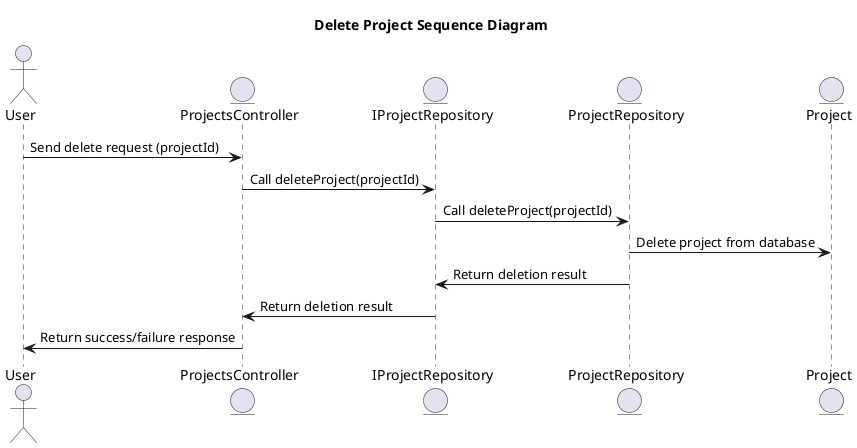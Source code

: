 @startuml DeleteProjectSequenceDiagram
Title Delete Project Sequence Diagram

actor User
entity ProjectsController
entity IProjectRepository
entity ProjectRepository
entity Project

User -> ProjectsController : Send delete request (projectId)
ProjectsController -> IProjectRepository : Call deleteProject(projectId)
IProjectRepository -> ProjectRepository : Call deleteProject(projectId)
ProjectRepository -> Project : Delete project from database
ProjectRepository -> IProjectRepository : Return deletion result
IProjectRepository -> ProjectsController : Return deletion result
ProjectsController -> User : Return success/failure response

@enduml
